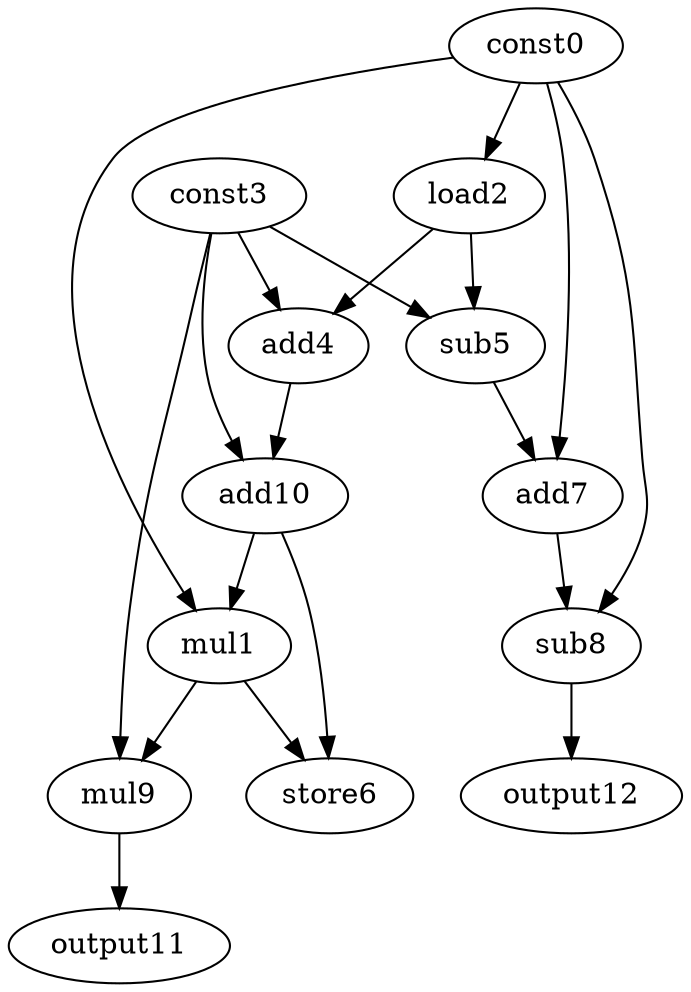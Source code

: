 digraph G { 
const0[opcode=const]; 
mul1[opcode=mul]; 
load2[opcode=load]; 
const3[opcode=const]; 
add4[opcode=add]; 
sub5[opcode=sub]; 
store6[opcode=store]; 
add7[opcode=add]; 
sub8[opcode=sub]; 
mul9[opcode=mul]; 
add10[opcode=add]; 
output11[opcode=output]; 
output12[opcode=output]; 
const0->load2[operand=0];
load2->add4[operand=0];
const3->add4[operand=1];
load2->sub5[operand=0];
const3->sub5[operand=1];
const0->add7[operand=0];
sub5->add7[operand=1];
const3->add10[operand=0];
add4->add10[operand=1];
const0->mul1[operand=0];
add10->mul1[operand=1];
add7->sub8[operand=0];
const0->sub8[operand=1];
mul1->store6[operand=0];
add10->store6[operand=1];
mul1->mul9[operand=0];
const3->mul9[operand=1];
sub8->output12[operand=0];
mul9->output11[operand=0];
}
